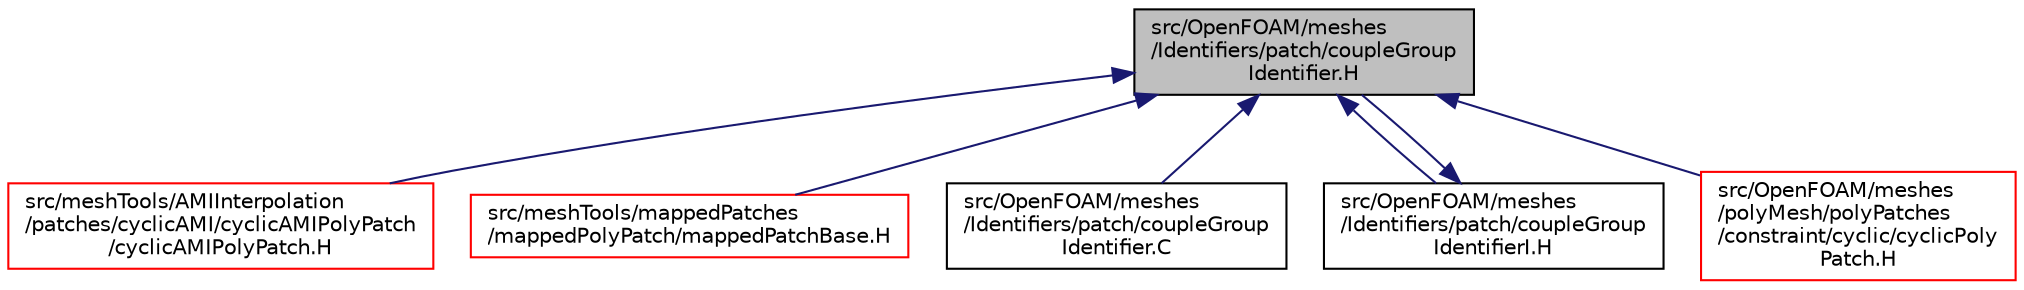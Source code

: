 digraph "src/OpenFOAM/meshes/Identifiers/patch/coupleGroupIdentifier.H"
{
  bgcolor="transparent";
  edge [fontname="Helvetica",fontsize="10",labelfontname="Helvetica",labelfontsize="10"];
  node [fontname="Helvetica",fontsize="10",shape=record];
  Node23 [label="src/OpenFOAM/meshes\l/Identifiers/patch/coupleGroup\lIdentifier.H",height=0.2,width=0.4,color="black", fillcolor="grey75", style="filled", fontcolor="black"];
  Node23 -> Node24 [dir="back",color="midnightblue",fontsize="10",style="solid",fontname="Helvetica"];
  Node24 [label="src/meshTools/AMIInterpolation\l/patches/cyclicAMI/cyclicAMIPolyPatch\l/cyclicAMIPolyPatch.H",height=0.2,width=0.4,color="red",URL="$a08090.html"];
  Node23 -> Node81 [dir="back",color="midnightblue",fontsize="10",style="solid",fontname="Helvetica"];
  Node81 [label="src/meshTools/mappedPatches\l/mappedPolyPatch/mappedPatchBase.H",height=0.2,width=0.4,color="red",URL="$a08282.html"];
  Node23 -> Node248 [dir="back",color="midnightblue",fontsize="10",style="solid",fontname="Helvetica"];
  Node248 [label="src/OpenFOAM/meshes\l/Identifiers/patch/coupleGroup\lIdentifier.C",height=0.2,width=0.4,color="black",URL="$a11888.html"];
  Node23 -> Node249 [dir="back",color="midnightblue",fontsize="10",style="solid",fontname="Helvetica"];
  Node249 [label="src/OpenFOAM/meshes\l/Identifiers/patch/coupleGroup\lIdentifierI.H",height=0.2,width=0.4,color="black",URL="$a11894.html"];
  Node249 -> Node23 [dir="back",color="midnightblue",fontsize="10",style="solid",fontname="Helvetica"];
  Node23 -> Node250 [dir="back",color="midnightblue",fontsize="10",style="solid",fontname="Helvetica"];
  Node250 [label="src/OpenFOAM/meshes\l/polyMesh/polyPatches\l/constraint/cyclic/cyclicPoly\lPatch.H",height=0.2,width=0.4,color="red",URL="$a12455.html"];
}
